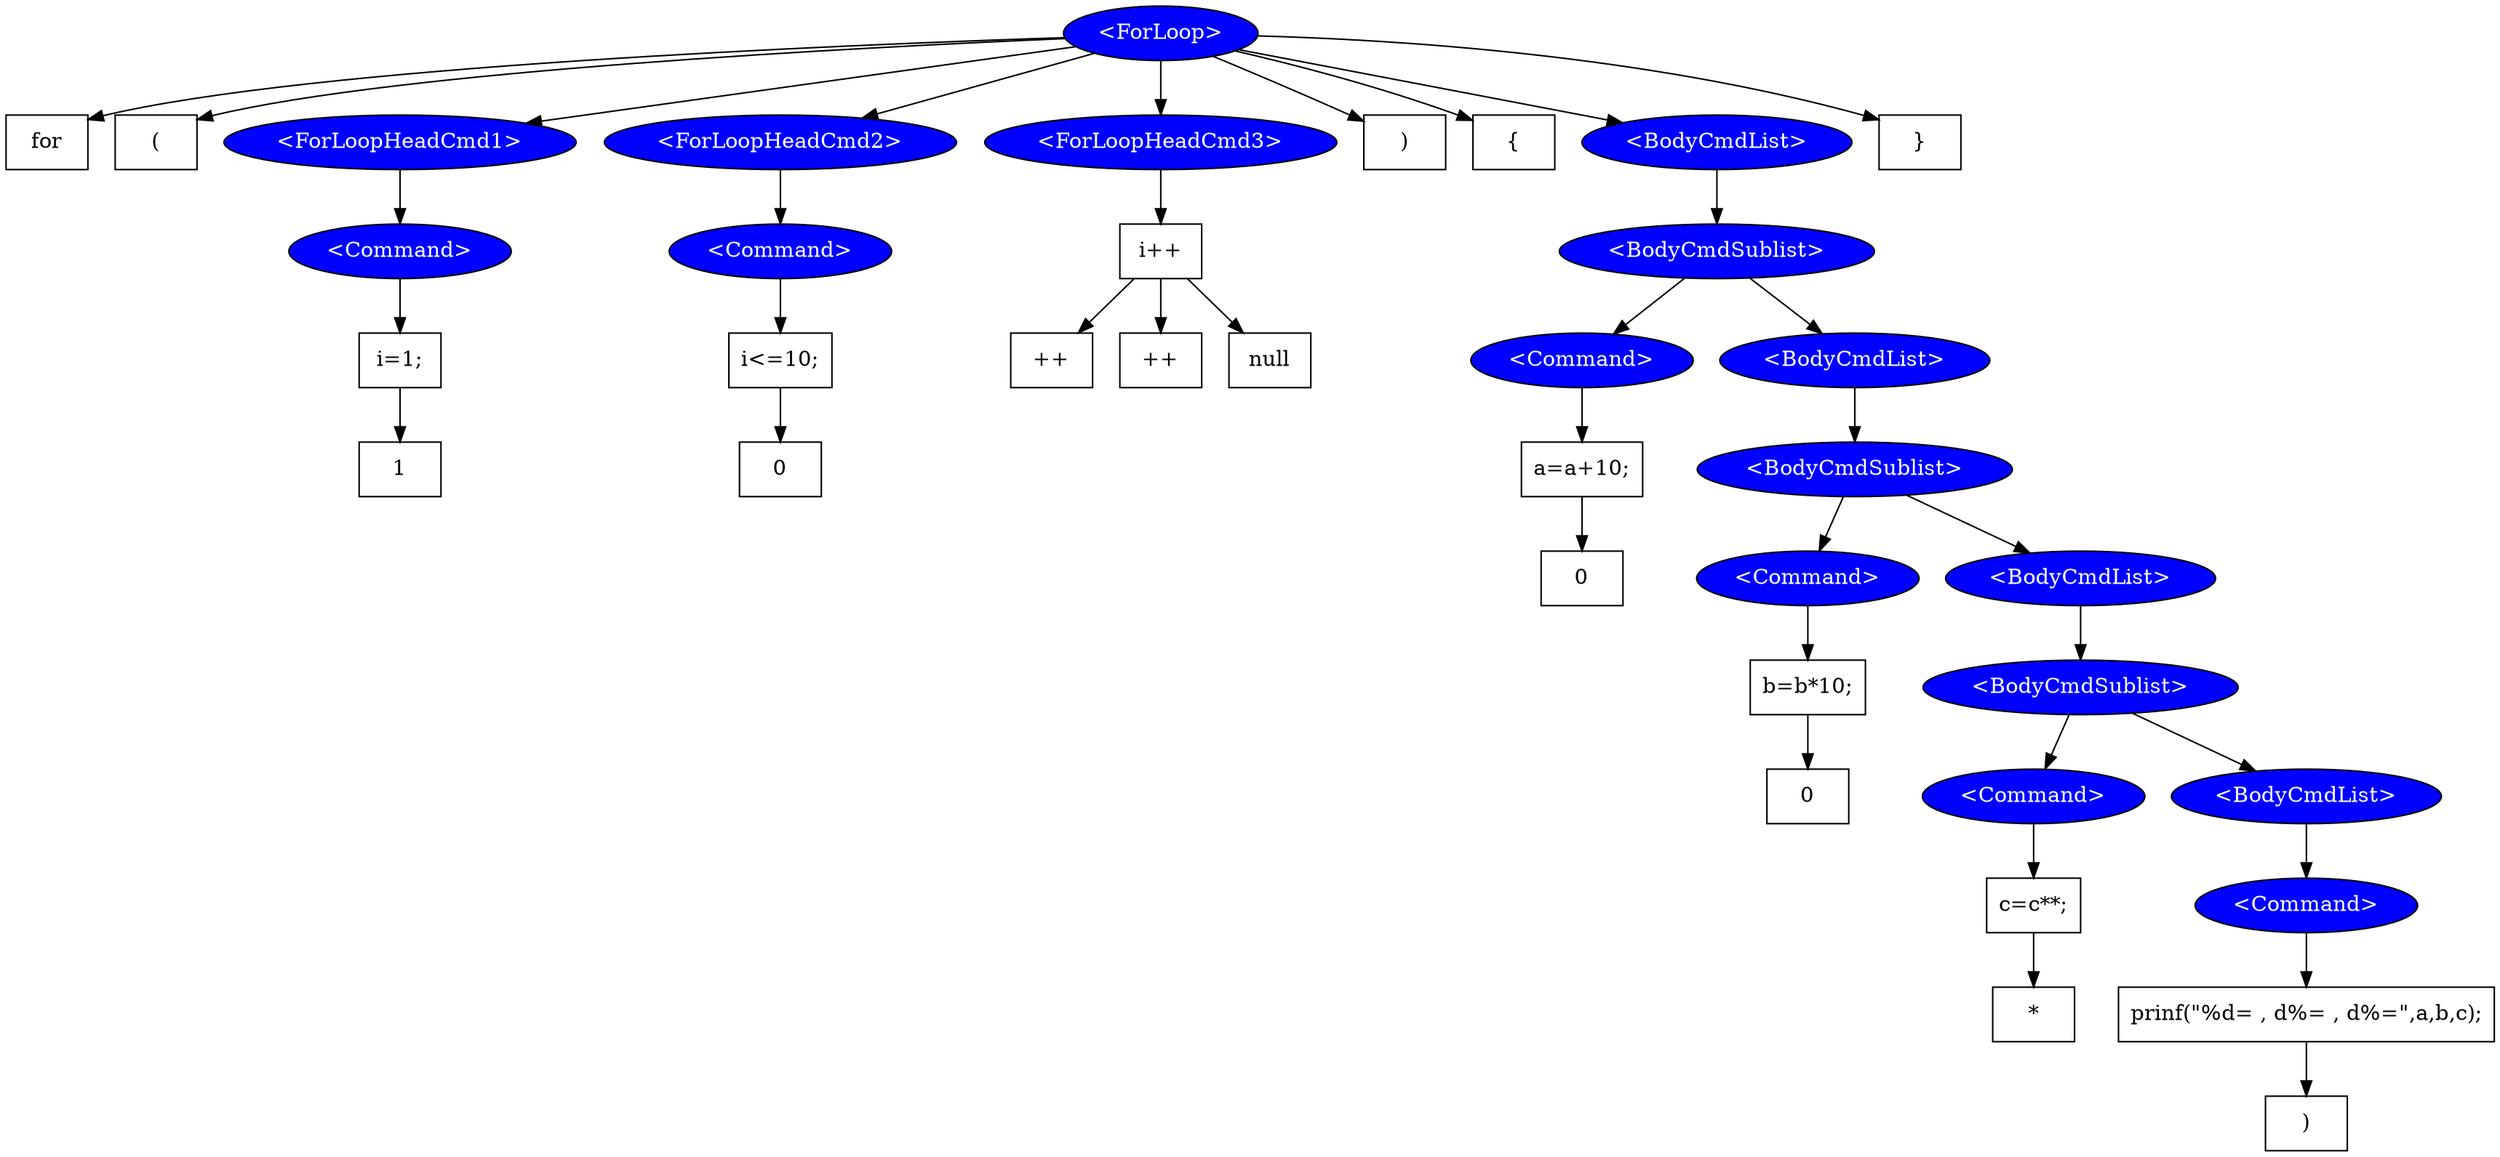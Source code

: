 # File auto-generated by Bullwinkle

digraph G {
  0 [fontcolor="white",style="filled",fillcolor="blue",shape="oval",label="<ForLoop>"];
0 -> 1;
  1 [fontcolor="black",style="filled",fillcolor="white",shape="rect",label="for"];
0 -> 2;
  2 [fontcolor="black",style="filled",fillcolor="white",shape="rect",label="("];
0 -> 3;
  3 [fontcolor="white",style="filled",fillcolor="blue",shape="oval",label="<ForLoopHeadCmd1>"];
3 -> 4;
  4 [fontcolor="white",style="filled",fillcolor="blue",shape="oval",label="<Command>"];
4 -> 5;
  5 [fontcolor="black",style="filled",fillcolor="white",shape="rect",label="i=1;"];
5 -> 6;
  6 [fontcolor="black",style="filled",fillcolor="white",shape="rect",label="1"];
0 -> 7;
  7 [fontcolor="white",style="filled",fillcolor="blue",shape="oval",label="<ForLoopHeadCmd2>"];
7 -> 8;
  8 [fontcolor="white",style="filled",fillcolor="blue",shape="oval",label="<Command>"];
8 -> 9;
  9 [fontcolor="black",style="filled",fillcolor="white",shape="rect",label="i<=10;"];
9 -> 10;
  10 [fontcolor="black",style="filled",fillcolor="white",shape="rect",label="0"];
0 -> 11;
  11 [fontcolor="white",style="filled",fillcolor="blue",shape="oval",label="<ForLoopHeadCmd3>"];
11 -> 12;
  12 [fontcolor="black",style="filled",fillcolor="white",shape="rect",label="i++"];
12 -> 13;
  13 [fontcolor="black",style="filled",fillcolor="white",shape="rect",label="++"];
12 -> 14;
  14 [fontcolor="black",style="filled",fillcolor="white",shape="rect",label="++"];
12 -> 15;
  15 [fontcolor="black",style="filled",fillcolor="white",shape="rect",label="null"];
0 -> 16;
  16 [fontcolor="black",style="filled",fillcolor="white",shape="rect",label=")"];
0 -> 17;
  17 [fontcolor="black",style="filled",fillcolor="white",shape="rect",label="{"];
0 -> 18;
  18 [fontcolor="white",style="filled",fillcolor="blue",shape="oval",label="<BodyCmdList>"];
18 -> 19;
  19 [fontcolor="white",style="filled",fillcolor="blue",shape="oval",label="<BodyCmdSublist>"];
19 -> 20;
  20 [fontcolor="white",style="filled",fillcolor="blue",shape="oval",label="<Command>"];
20 -> 21;
  21 [fontcolor="black",style="filled",fillcolor="white",shape="rect",label="a=a+10;"];
21 -> 22;
  22 [fontcolor="black",style="filled",fillcolor="white",shape="rect",label="0"];
19 -> 23;
  23 [fontcolor="white",style="filled",fillcolor="blue",shape="oval",label="<BodyCmdList>"];
23 -> 24;
  24 [fontcolor="white",style="filled",fillcolor="blue",shape="oval",label="<BodyCmdSublist>"];
24 -> 25;
  25 [fontcolor="white",style="filled",fillcolor="blue",shape="oval",label="<Command>"];
25 -> 26;
  26 [fontcolor="black",style="filled",fillcolor="white",shape="rect",label="b=b*10;"];
26 -> 27;
  27 [fontcolor="black",style="filled",fillcolor="white",shape="rect",label="0"];
24 -> 28;
  28 [fontcolor="white",style="filled",fillcolor="blue",shape="oval",label="<BodyCmdList>"];
28 -> 29;
  29 [fontcolor="white",style="filled",fillcolor="blue",shape="oval",label="<BodyCmdSublist>"];
29 -> 30;
  30 [fontcolor="white",style="filled",fillcolor="blue",shape="oval",label="<Command>"];
30 -> 31;
  31 [fontcolor="black",style="filled",fillcolor="white",shape="rect",label="c=c**;"];
31 -> 32;
  32 [fontcolor="black",style="filled",fillcolor="white",shape="rect",label="*"];
29 -> 33;
  33 [fontcolor="white",style="filled",fillcolor="blue",shape="oval",label="<BodyCmdList>"];
33 -> 34;
  34 [fontcolor="white",style="filled",fillcolor="blue",shape="oval",label="<Command>"];
34 -> 35;
  35 [fontcolor="black",style="filled",fillcolor="white",shape="rect",label="prinf(&quot;%d= , d%= , d%=&quot;,a,b,c);"];
35 -> 36;
  36 [fontcolor="black",style="filled",fillcolor="white",shape="rect",label=")"];
0 -> 37;
  37 [fontcolor="black",style="filled",fillcolor="white",shape="rect",label="}"];
}